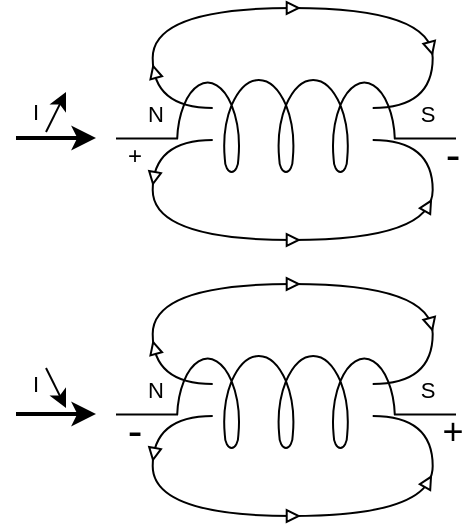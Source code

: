 <mxfile version="28.2.8">
  <diagram name="Page-1" id="KrV62NsMxbxOYL2rbyKl">
    <mxGraphModel dx="352" dy="399" grid="1" gridSize="10" guides="1" tooltips="1" connect="1" arrows="1" fold="1" page="1" pageScale="1" pageWidth="827" pageHeight="1169" math="0" shadow="0">
      <root>
        <mxCell id="0" />
        <mxCell id="1" parent="0" />
        <mxCell id="RTrYkmxH6ciXYYABdN9L-1" value="" style="pointerEvents=1;verticalLabelPosition=bottom;shadow=0;dashed=0;align=center;html=1;verticalAlign=top;shape=mxgraph.electrical.inductors.inductor_5;" parent="1" vertex="1">
          <mxGeometry x="160" y="130" width="170" height="47" as="geometry" />
        </mxCell>
        <mxCell id="RTrYkmxH6ciXYYABdN9L-21" value="" style="group" parent="1" vertex="1" connectable="0">
          <mxGeometry x="175.676" y="92" width="145.348" height="53" as="geometry" />
        </mxCell>
        <mxCell id="RTrYkmxH6ciXYYABdN9L-7" value="" style="curved=1;endArrow=none;html=1;rounded=0;strokeColor=default;align=center;verticalAlign=middle;fontFamily=Helvetica;fontSize=11;fontColor=default;labelBackgroundColor=default;edgeStyle=orthogonalEdgeStyle;endFill=0;" parent="RTrYkmxH6ciXYYABdN9L-21" edge="1">
          <mxGeometry width="50" height="50" relative="1" as="geometry">
            <mxPoint x="32.674" y="53" as="sourcePoint" />
            <mxPoint x="112.674" y="53" as="targetPoint" />
            <Array as="points">
              <mxPoint x="2.674" y="53" />
              <mxPoint x="2.674" y="3" />
              <mxPoint x="142.674" y="3" />
              <mxPoint x="142.674" y="53" />
            </Array>
          </mxGeometry>
        </mxCell>
        <mxCell id="RTrYkmxH6ciXYYABdN9L-13" value="" style="html=1;shadow=0;dashed=0;align=center;verticalAlign=middle;shape=mxgraph.arrows2.arrow;dy=0.99;dx=10;notch=0;fontFamily=Helvetica;fontSize=11;fontColor=default;labelBackgroundColor=default;gradientColor=none;fillColor=light-dark(#FFFFFF,#FFFFFF);" parent="RTrYkmxH6ciXYYABdN9L-21" vertex="1">
          <mxGeometry x="69.674" width="6" height="6" as="geometry" />
        </mxCell>
        <mxCell id="RTrYkmxH6ciXYYABdN9L-14" value="" style="html=1;shadow=0;dashed=0;align=center;verticalAlign=middle;shape=mxgraph.arrows2.arrow;dy=0.99;dx=10;notch=0;fontFamily=Helvetica;fontSize=11;fontColor=default;labelBackgroundColor=default;gradientColor=none;fillColor=light-dark(#FFFFFF,#FFFFFF);rotation=-105;" parent="RTrYkmxH6ciXYYABdN9L-21" vertex="1">
          <mxGeometry x="0.674" y="32" width="6" height="6" as="geometry" />
        </mxCell>
        <mxCell id="RTrYkmxH6ciXYYABdN9L-15" value="" style="html=1;shadow=0;dashed=0;align=center;verticalAlign=middle;shape=mxgraph.arrows2.arrow;dy=0.99;dx=10;notch=0;fontFamily=Helvetica;fontSize=11;fontColor=default;labelBackgroundColor=default;gradientColor=none;fillColor=light-dark(#FFFFFF,#FFFFFF);rotation=75;" parent="RTrYkmxH6ciXYYABdN9L-21" vertex="1">
          <mxGeometry x="138.674" y="20" width="6" height="6" as="geometry" />
        </mxCell>
        <mxCell id="RTrYkmxH6ciXYYABdN9L-22" value="N" style="text;html=1;whiteSpace=wrap;strokeColor=none;fillColor=none;align=center;verticalAlign=middle;rounded=0;fontFamily=Helvetica;fontSize=11;fontColor=default;labelBackgroundColor=default;" parent="1" vertex="1">
          <mxGeometry x="167" y="138" width="26" height="19" as="geometry" />
        </mxCell>
        <mxCell id="RTrYkmxH6ciXYYABdN9L-23" value="S" style="text;html=1;whiteSpace=wrap;strokeColor=none;fillColor=none;align=center;verticalAlign=middle;rounded=0;fontFamily=Helvetica;fontSize=11;fontColor=default;labelBackgroundColor=default;" parent="1" vertex="1">
          <mxGeometry x="303" y="138" width="26" height="19" as="geometry" />
        </mxCell>
        <mxCell id="RTrYkmxH6ciXYYABdN9L-16" value="" style="curved=1;endArrow=none;html=1;rounded=0;strokeColor=default;align=center;verticalAlign=middle;fontFamily=Helvetica;fontSize=11;fontColor=default;labelBackgroundColor=default;edgeStyle=orthogonalEdgeStyle;endFill=0;" parent="1" edge="1">
          <mxGeometry width="50" height="50" relative="1" as="geometry">
            <mxPoint x="208.354" y="161" as="sourcePoint" />
            <mxPoint x="288.354" y="161" as="targetPoint" />
            <Array as="points">
              <mxPoint x="178.354" y="161" />
              <mxPoint x="178.354" y="211" />
              <mxPoint x="318.354" y="211" />
              <mxPoint x="318.354" y="161" />
            </Array>
          </mxGeometry>
        </mxCell>
        <mxCell id="RTrYkmxH6ciXYYABdN9L-17" value="" style="html=1;shadow=0;dashed=0;align=center;verticalAlign=middle;shape=mxgraph.arrows2.arrow;dy=0.99;dx=10;notch=0;fontFamily=Helvetica;fontSize=11;fontColor=default;labelBackgroundColor=default;gradientColor=none;fillColor=light-dark(#FFFFFF,#FFFFFF);" parent="1" vertex="1">
          <mxGeometry x="245.354" y="208" width="6" height="6" as="geometry" />
        </mxCell>
        <mxCell id="RTrYkmxH6ciXYYABdN9L-18" value="" style="html=1;shadow=0;dashed=0;align=center;verticalAlign=middle;shape=mxgraph.arrows2.arrow;dy=0.99;dx=10;notch=0;fontFamily=Helvetica;fontSize=11;fontColor=default;labelBackgroundColor=default;gradientColor=none;fillColor=light-dark(#FFFFFF,#FFFFFF);rotation=100;" parent="1" vertex="1">
          <mxGeometry x="176.004" y="177" width="6" height="6" as="geometry" />
        </mxCell>
        <mxCell id="RTrYkmxH6ciXYYABdN9L-19" value="" style="html=1;shadow=0;dashed=0;align=center;verticalAlign=middle;shape=mxgraph.arrows2.arrow;dy=0.99;dx=10;notch=0;fontFamily=Helvetica;fontSize=11;fontColor=default;labelBackgroundColor=default;gradientColor=none;fillColor=light-dark(#FFFFFF,#FFFFFF);rotation=-60;" parent="1" vertex="1">
          <mxGeometry x="313.004" y="191" width="6" height="6" as="geometry" />
        </mxCell>
        <mxCell id="RTrYkmxH6ciXYYABdN9L-27" value="I" style="text;html=1;whiteSpace=wrap;strokeColor=none;fillColor=none;align=center;verticalAlign=middle;rounded=0;fontFamily=Helvetica;fontSize=11;fontColor=default;labelBackgroundColor=default;" parent="1" vertex="1">
          <mxGeometry x="115" y="137" width="10" height="20" as="geometry" />
        </mxCell>
        <mxCell id="RGHN_aSLi8mwJkmzC3vx-2" value="+" style="text;html=1;whiteSpace=wrap;strokeColor=none;fillColor=none;align=center;verticalAlign=middle;rounded=0;" vertex="1" parent="1">
          <mxGeometry x="160" y="160" width="19" height="17" as="geometry" />
        </mxCell>
        <mxCell id="RGHN_aSLi8mwJkmzC3vx-3" value="-" style="text;html=1;whiteSpace=wrap;strokeColor=none;fillColor=none;align=center;verticalAlign=middle;rounded=0;fontSize=22;" vertex="1" parent="1">
          <mxGeometry x="319" y="160" width="19" height="17" as="geometry" />
        </mxCell>
        <mxCell id="RGHN_aSLi8mwJkmzC3vx-4" value="" style="edgeStyle=none;orthogonalLoop=1;jettySize=auto;html=1;rounded=0;strokeWidth=2;" edge="1" parent="1">
          <mxGeometry width="80" relative="1" as="geometry">
            <mxPoint x="110" y="160" as="sourcePoint" />
            <mxPoint x="150" y="159.97" as="targetPoint" />
            <Array as="points" />
          </mxGeometry>
        </mxCell>
        <mxCell id="RGHN_aSLi8mwJkmzC3vx-5" value="" style="edgeStyle=none;orthogonalLoop=1;jettySize=auto;html=1;rounded=0;" edge="1" parent="1">
          <mxGeometry width="80" relative="1" as="geometry">
            <mxPoint x="125" y="157" as="sourcePoint" />
            <mxPoint x="135" y="137" as="targetPoint" />
            <Array as="points" />
          </mxGeometry>
        </mxCell>
        <mxCell id="RGHN_aSLi8mwJkmzC3vx-6" value="" style="pointerEvents=1;verticalLabelPosition=bottom;shadow=0;dashed=0;align=center;html=1;verticalAlign=top;shape=mxgraph.electrical.inductors.inductor_5;" vertex="1" parent="1">
          <mxGeometry x="160" y="268" width="170" height="47" as="geometry" />
        </mxCell>
        <mxCell id="RGHN_aSLi8mwJkmzC3vx-7" value="" style="group" vertex="1" connectable="0" parent="1">
          <mxGeometry x="175.676" y="230" width="145.348" height="53" as="geometry" />
        </mxCell>
        <mxCell id="RGHN_aSLi8mwJkmzC3vx-8" value="" style="curved=1;endArrow=none;html=1;rounded=0;strokeColor=default;align=center;verticalAlign=middle;fontFamily=Helvetica;fontSize=11;fontColor=default;labelBackgroundColor=default;edgeStyle=orthogonalEdgeStyle;endFill=0;" edge="1" parent="RGHN_aSLi8mwJkmzC3vx-7">
          <mxGeometry width="50" height="50" relative="1" as="geometry">
            <mxPoint x="32.674" y="53" as="sourcePoint" />
            <mxPoint x="112.674" y="53" as="targetPoint" />
            <Array as="points">
              <mxPoint x="2.674" y="53" />
              <mxPoint x="2.674" y="3" />
              <mxPoint x="142.674" y="3" />
              <mxPoint x="142.674" y="53" />
            </Array>
          </mxGeometry>
        </mxCell>
        <mxCell id="RGHN_aSLi8mwJkmzC3vx-9" value="" style="html=1;shadow=0;dashed=0;align=center;verticalAlign=middle;shape=mxgraph.arrows2.arrow;dy=0.99;dx=10;notch=0;fontFamily=Helvetica;fontSize=11;fontColor=default;labelBackgroundColor=default;gradientColor=none;fillColor=light-dark(#FFFFFF,#FFFFFF);" vertex="1" parent="RGHN_aSLi8mwJkmzC3vx-7">
          <mxGeometry x="69.674" width="6" height="6" as="geometry" />
        </mxCell>
        <mxCell id="RGHN_aSLi8mwJkmzC3vx-10" value="" style="html=1;shadow=0;dashed=0;align=center;verticalAlign=middle;shape=mxgraph.arrows2.arrow;dy=0.99;dx=10;notch=0;fontFamily=Helvetica;fontSize=11;fontColor=default;labelBackgroundColor=default;gradientColor=none;fillColor=light-dark(#FFFFFF,#FFFFFF);rotation=-105;" vertex="1" parent="RGHN_aSLi8mwJkmzC3vx-7">
          <mxGeometry x="0.674" y="32" width="6" height="6" as="geometry" />
        </mxCell>
        <mxCell id="RGHN_aSLi8mwJkmzC3vx-11" value="" style="html=1;shadow=0;dashed=0;align=center;verticalAlign=middle;shape=mxgraph.arrows2.arrow;dy=0.99;dx=10;notch=0;fontFamily=Helvetica;fontSize=11;fontColor=default;labelBackgroundColor=default;gradientColor=none;fillColor=light-dark(#FFFFFF,#FFFFFF);rotation=75;" vertex="1" parent="RGHN_aSLi8mwJkmzC3vx-7">
          <mxGeometry x="138.674" y="20" width="6" height="6" as="geometry" />
        </mxCell>
        <mxCell id="RGHN_aSLi8mwJkmzC3vx-12" value="N" style="text;html=1;whiteSpace=wrap;strokeColor=none;fillColor=none;align=center;verticalAlign=middle;rounded=0;fontFamily=Helvetica;fontSize=11;fontColor=default;labelBackgroundColor=default;" vertex="1" parent="1">
          <mxGeometry x="167" y="276" width="26" height="19" as="geometry" />
        </mxCell>
        <mxCell id="RGHN_aSLi8mwJkmzC3vx-13" value="S" style="text;html=1;whiteSpace=wrap;strokeColor=none;fillColor=none;align=center;verticalAlign=middle;rounded=0;fontFamily=Helvetica;fontSize=11;fontColor=default;labelBackgroundColor=default;" vertex="1" parent="1">
          <mxGeometry x="303" y="276" width="26" height="19" as="geometry" />
        </mxCell>
        <mxCell id="RGHN_aSLi8mwJkmzC3vx-14" value="" style="curved=1;endArrow=none;html=1;rounded=0;strokeColor=default;align=center;verticalAlign=middle;fontFamily=Helvetica;fontSize=11;fontColor=default;labelBackgroundColor=default;edgeStyle=orthogonalEdgeStyle;endFill=0;" edge="1" parent="1">
          <mxGeometry width="50" height="50" relative="1" as="geometry">
            <mxPoint x="208.354" y="299" as="sourcePoint" />
            <mxPoint x="288.354" y="299" as="targetPoint" />
            <Array as="points">
              <mxPoint x="178.354" y="299" />
              <mxPoint x="178.354" y="349" />
              <mxPoint x="318.354" y="349" />
              <mxPoint x="318.354" y="299" />
            </Array>
          </mxGeometry>
        </mxCell>
        <mxCell id="RGHN_aSLi8mwJkmzC3vx-15" value="" style="html=1;shadow=0;dashed=0;align=center;verticalAlign=middle;shape=mxgraph.arrows2.arrow;dy=0.99;dx=10;notch=0;fontFamily=Helvetica;fontSize=11;fontColor=default;labelBackgroundColor=default;gradientColor=none;fillColor=light-dark(#FFFFFF,#FFFFFF);" vertex="1" parent="1">
          <mxGeometry x="245.354" y="346" width="6" height="6" as="geometry" />
        </mxCell>
        <mxCell id="RGHN_aSLi8mwJkmzC3vx-16" value="" style="html=1;shadow=0;dashed=0;align=center;verticalAlign=middle;shape=mxgraph.arrows2.arrow;dy=0.99;dx=10;notch=0;fontFamily=Helvetica;fontSize=11;fontColor=default;labelBackgroundColor=default;gradientColor=none;fillColor=light-dark(#FFFFFF,#FFFFFF);rotation=100;" vertex="1" parent="1">
          <mxGeometry x="176.004" y="315" width="6" height="6" as="geometry" />
        </mxCell>
        <mxCell id="RGHN_aSLi8mwJkmzC3vx-17" value="" style="html=1;shadow=0;dashed=0;align=center;verticalAlign=middle;shape=mxgraph.arrows2.arrow;dy=0.99;dx=10;notch=0;fontFamily=Helvetica;fontSize=11;fontColor=default;labelBackgroundColor=default;gradientColor=none;fillColor=light-dark(#FFFFFF,#FFFFFF);rotation=-60;" vertex="1" parent="1">
          <mxGeometry x="313.004" y="329" width="6" height="6" as="geometry" />
        </mxCell>
        <mxCell id="RGHN_aSLi8mwJkmzC3vx-18" value="I" style="text;html=1;whiteSpace=wrap;strokeColor=none;fillColor=none;align=center;verticalAlign=middle;rounded=0;fontFamily=Helvetica;fontSize=11;fontColor=default;labelBackgroundColor=default;" vertex="1" parent="1">
          <mxGeometry x="115" y="273" width="10" height="20" as="geometry" />
        </mxCell>
        <mxCell id="RGHN_aSLi8mwJkmzC3vx-19" value="-" style="text;html=1;whiteSpace=wrap;strokeColor=none;fillColor=none;align=center;verticalAlign=middle;rounded=0;fontSize=22;" vertex="1" parent="1">
          <mxGeometry x="160" y="298" width="19" height="17" as="geometry" />
        </mxCell>
        <mxCell id="RGHN_aSLi8mwJkmzC3vx-20" value="+" style="text;html=1;whiteSpace=wrap;strokeColor=none;fillColor=none;align=center;verticalAlign=middle;rounded=0;fontSize=18;" vertex="1" parent="1">
          <mxGeometry x="319" y="298" width="19" height="17" as="geometry" />
        </mxCell>
        <mxCell id="RGHN_aSLi8mwJkmzC3vx-21" value="" style="edgeStyle=none;orthogonalLoop=1;jettySize=auto;html=1;rounded=0;strokeWidth=2;" edge="1" parent="1">
          <mxGeometry width="80" relative="1" as="geometry">
            <mxPoint x="110" y="298" as="sourcePoint" />
            <mxPoint x="150" y="297.97" as="targetPoint" />
            <Array as="points" />
          </mxGeometry>
        </mxCell>
        <mxCell id="RGHN_aSLi8mwJkmzC3vx-22" value="" style="edgeStyle=none;orthogonalLoop=1;jettySize=auto;html=1;rounded=0;" edge="1" parent="1">
          <mxGeometry width="80" relative="1" as="geometry">
            <mxPoint x="125" y="275" as="sourcePoint" />
            <mxPoint x="135" y="295" as="targetPoint" />
            <Array as="points" />
          </mxGeometry>
        </mxCell>
      </root>
    </mxGraphModel>
  </diagram>
</mxfile>
